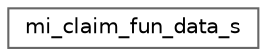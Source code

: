 digraph "类继承关系图"
{
 // LATEX_PDF_SIZE
  bgcolor="transparent";
  edge [fontname=Helvetica,fontsize=10,labelfontname=Helvetica,labelfontsize=10];
  node [fontname=Helvetica,fontsize=10,shape=box,height=0.2,width=0.4];
  rankdir="LR";
  Node0 [id="Node000000",label="mi_claim_fun_data_s",height=0.2,width=0.4,color="grey40", fillcolor="white", style="filled",URL="$structmi__claim__fun__data__s.html",tooltip=" "];
}
